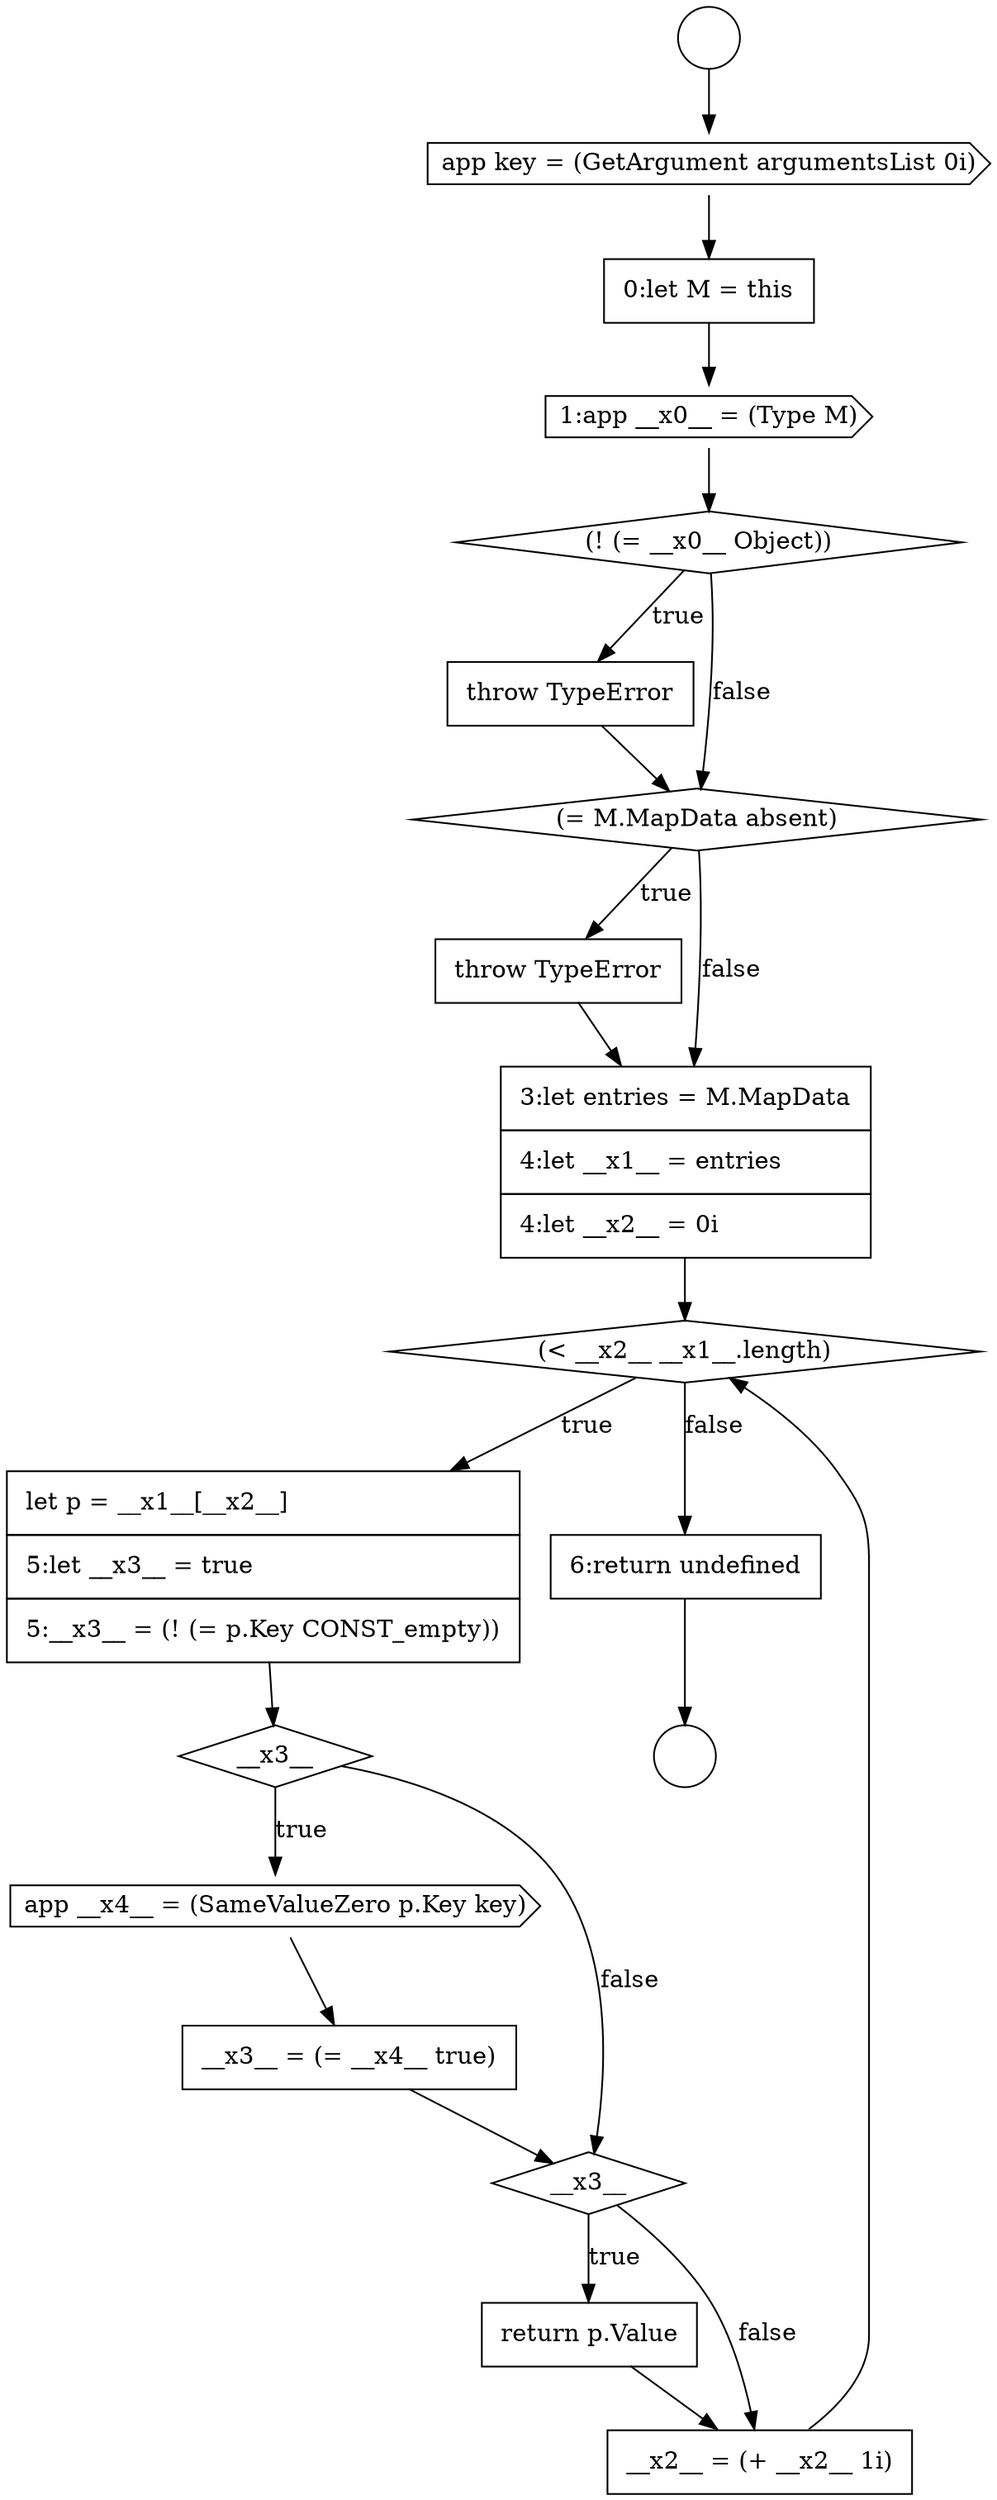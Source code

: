 digraph {
  node15666 [shape=none, margin=0, label=<<font color="black">
    <table border="0" cellborder="1" cellspacing="0" cellpadding="10">
      <tr><td align="left">throw TypeError</td></tr>
    </table>
  </font>> color="black" fillcolor="white" style=filled]
  node15671 [shape=cds, label=<<font color="black">app __x4__ = (SameValueZero p.Key key)</font>> color="black" fillcolor="white" style=filled]
  node15659 [shape=circle label=" " color="black" fillcolor="white" style=filled]
  node15669 [shape=none, margin=0, label=<<font color="black">
    <table border="0" cellborder="1" cellspacing="0" cellpadding="10">
      <tr><td align="left">let p = __x1__[__x2__]</td></tr>
      <tr><td align="left">5:let __x3__ = true</td></tr>
      <tr><td align="left">5:__x3__ = (! (= p.Key CONST_empty))</td></tr>
    </table>
  </font>> color="black" fillcolor="white" style=filled]
  node15664 [shape=none, margin=0, label=<<font color="black">
    <table border="0" cellborder="1" cellspacing="0" cellpadding="10">
      <tr><td align="left">throw TypeError</td></tr>
    </table>
  </font>> color="black" fillcolor="white" style=filled]
  node15668 [shape=diamond, label=<<font color="black">(&lt; __x2__ __x1__.length)</font>> color="black" fillcolor="white" style=filled]
  node15672 [shape=none, margin=0, label=<<font color="black">
    <table border="0" cellborder="1" cellspacing="0" cellpadding="10">
      <tr><td align="left">__x3__ = (= __x4__ true)</td></tr>
    </table>
  </font>> color="black" fillcolor="white" style=filled]
  node15667 [shape=none, margin=0, label=<<font color="black">
    <table border="0" cellborder="1" cellspacing="0" cellpadding="10">
      <tr><td align="left">3:let entries = M.MapData</td></tr>
      <tr><td align="left">4:let __x1__ = entries</td></tr>
      <tr><td align="left">4:let __x2__ = 0i</td></tr>
    </table>
  </font>> color="black" fillcolor="white" style=filled]
  node15658 [shape=circle label=" " color="black" fillcolor="white" style=filled]
  node15673 [shape=diamond, label=<<font color="black">__x3__</font>> color="black" fillcolor="white" style=filled]
  node15662 [shape=cds, label=<<font color="black">1:app __x0__ = (Type M)</font>> color="black" fillcolor="white" style=filled]
  node15674 [shape=none, margin=0, label=<<font color="black">
    <table border="0" cellborder="1" cellspacing="0" cellpadding="10">
      <tr><td align="left">return p.Value</td></tr>
    </table>
  </font>> color="black" fillcolor="white" style=filled]
  node15663 [shape=diamond, label=<<font color="black">(! (= __x0__ Object))</font>> color="black" fillcolor="white" style=filled]
  node15665 [shape=diamond, label=<<font color="black">(= M.MapData absent)</font>> color="black" fillcolor="white" style=filled]
  node15670 [shape=diamond, label=<<font color="black">__x3__</font>> color="black" fillcolor="white" style=filled]
  node15675 [shape=none, margin=0, label=<<font color="black">
    <table border="0" cellborder="1" cellspacing="0" cellpadding="10">
      <tr><td align="left">__x2__ = (+ __x2__ 1i)</td></tr>
    </table>
  </font>> color="black" fillcolor="white" style=filled]
  node15660 [shape=cds, label=<<font color="black">app key = (GetArgument argumentsList 0i)</font>> color="black" fillcolor="white" style=filled]
  node15661 [shape=none, margin=0, label=<<font color="black">
    <table border="0" cellborder="1" cellspacing="0" cellpadding="10">
      <tr><td align="left">0:let M = this</td></tr>
    </table>
  </font>> color="black" fillcolor="white" style=filled]
  node15676 [shape=none, margin=0, label=<<font color="black">
    <table border="0" cellborder="1" cellspacing="0" cellpadding="10">
      <tr><td align="left">6:return undefined</td></tr>
    </table>
  </font>> color="black" fillcolor="white" style=filled]
  node15671 -> node15672 [ color="black"]
  node15670 -> node15671 [label=<<font color="black">true</font>> color="black"]
  node15670 -> node15673 [label=<<font color="black">false</font>> color="black"]
  node15675 -> node15668 [ color="black"]
  node15669 -> node15670 [ color="black"]
  node15665 -> node15666 [label=<<font color="black">true</font>> color="black"]
  node15665 -> node15667 [label=<<font color="black">false</font>> color="black"]
  node15661 -> node15662 [ color="black"]
  node15673 -> node15674 [label=<<font color="black">true</font>> color="black"]
  node15673 -> node15675 [label=<<font color="black">false</font>> color="black"]
  node15666 -> node15667 [ color="black"]
  node15674 -> node15675 [ color="black"]
  node15663 -> node15664 [label=<<font color="black">true</font>> color="black"]
  node15663 -> node15665 [label=<<font color="black">false</font>> color="black"]
  node15664 -> node15665 [ color="black"]
  node15662 -> node15663 [ color="black"]
  node15668 -> node15669 [label=<<font color="black">true</font>> color="black"]
  node15668 -> node15676 [label=<<font color="black">false</font>> color="black"]
  node15676 -> node15659 [ color="black"]
  node15672 -> node15673 [ color="black"]
  node15667 -> node15668 [ color="black"]
  node15658 -> node15660 [ color="black"]
  node15660 -> node15661 [ color="black"]
}
